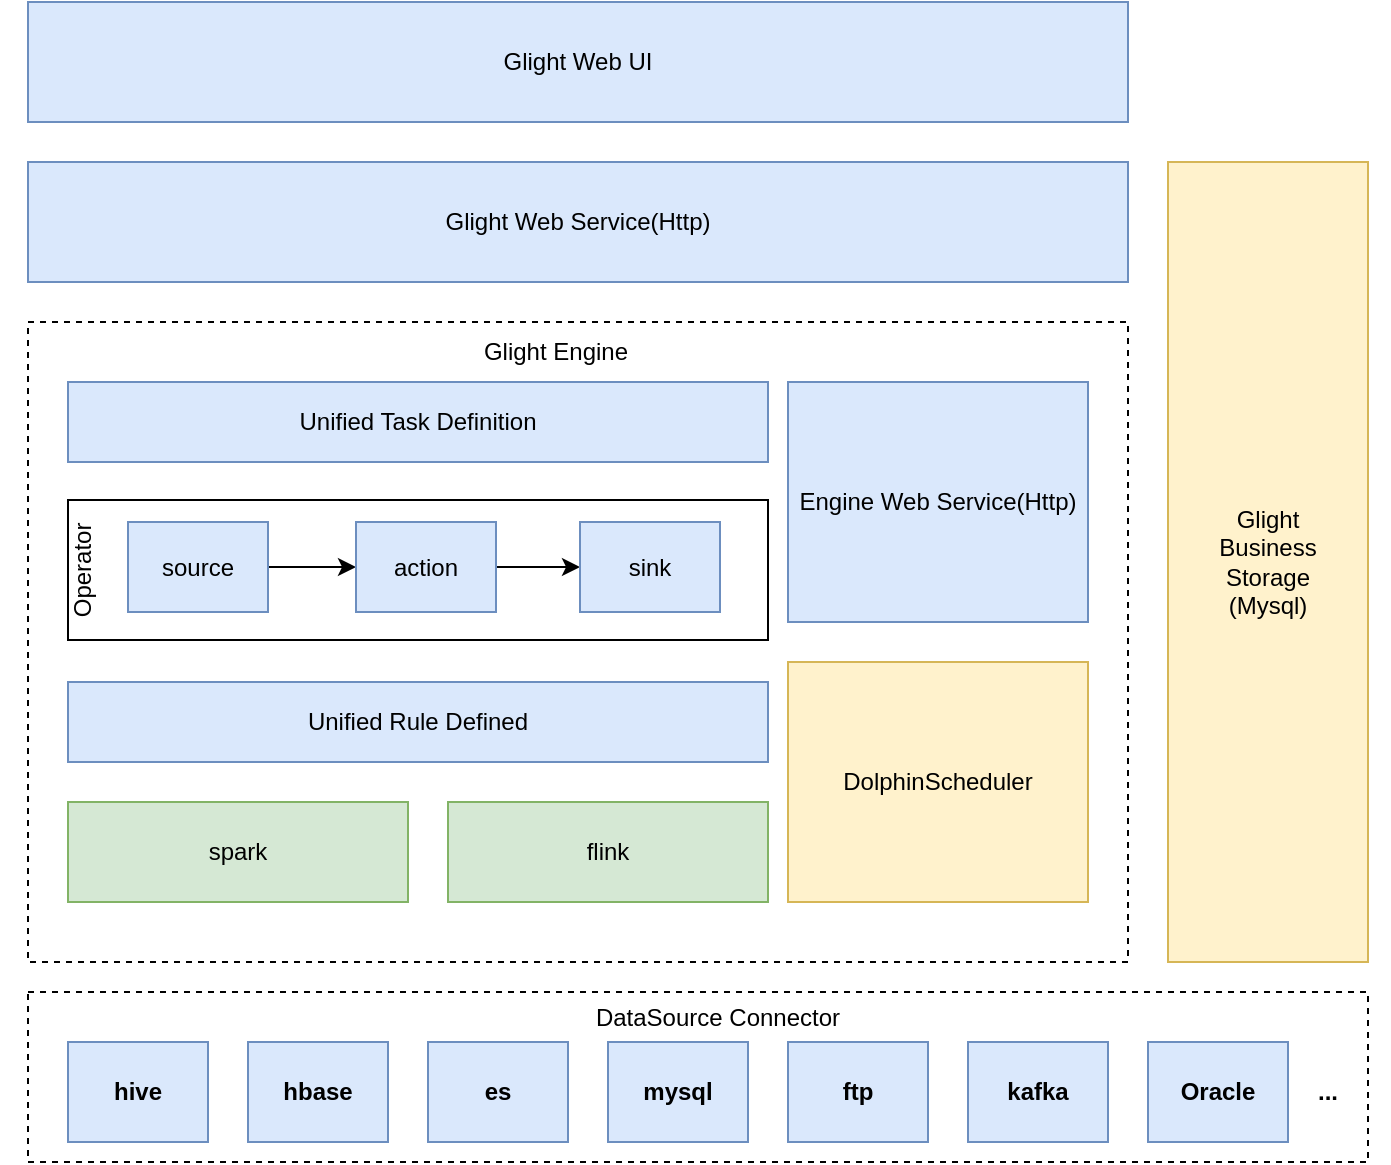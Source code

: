 <mxfile version="20.7.4" type="github">
  <diagram id="YVUoaGTMcWIvGlP6MnDf" name="第 1 页">
    <mxGraphModel dx="954" dy="559" grid="1" gridSize="10" guides="1" tooltips="1" connect="1" arrows="1" fold="1" page="1" pageScale="1" pageWidth="827" pageHeight="1169" math="0" shadow="0">
      <root>
        <mxCell id="0" />
        <mxCell id="1" parent="0" />
        <mxCell id="C4P6sSRYy0k-7sVb_2gp-1" value="" style="rounded=0;whiteSpace=wrap;html=1;dashed=1;" vertex="1" parent="1">
          <mxGeometry x="70" y="190" width="550" height="320" as="geometry" />
        </mxCell>
        <mxCell id="C4P6sSRYy0k-7sVb_2gp-2" value="Glight Web UI" style="rounded=0;whiteSpace=wrap;html=1;fillColor=#dae8fc;strokeColor=#6c8ebf;" vertex="1" parent="1">
          <mxGeometry x="70" y="30" width="550" height="60" as="geometry" />
        </mxCell>
        <mxCell id="C4P6sSRYy0k-7sVb_2gp-3" value="Glight Web Service(Http)" style="rounded=0;whiteSpace=wrap;html=1;fillColor=#dae8fc;strokeColor=#6c8ebf;" vertex="1" parent="1">
          <mxGeometry x="70" y="110" width="550" height="60" as="geometry" />
        </mxCell>
        <mxCell id="C4P6sSRYy0k-7sVb_2gp-4" value="Glight Engine" style="text;html=1;strokeColor=none;fillColor=none;align=center;verticalAlign=middle;whiteSpace=wrap;rounded=0;dashed=1;" vertex="1" parent="1">
          <mxGeometry x="254" y="190" width="160" height="30" as="geometry" />
        </mxCell>
        <mxCell id="C4P6sSRYy0k-7sVb_2gp-6" value="Glight&lt;br&gt;Business&lt;br&gt;Storage&lt;br&gt;(Mysql)" style="rounded=0;whiteSpace=wrap;html=1;fillColor=#fff2cc;strokeColor=#d6b656;" vertex="1" parent="1">
          <mxGeometry x="640" y="110" width="100" height="400" as="geometry" />
        </mxCell>
        <mxCell id="C4P6sSRYy0k-7sVb_2gp-7" value="Engine Web Service(Http)" style="rounded=0;whiteSpace=wrap;html=1;fillColor=#dae8fc;strokeColor=#6c8ebf;" vertex="1" parent="1">
          <mxGeometry x="450" y="220" width="150" height="120" as="geometry" />
        </mxCell>
        <mxCell id="C4P6sSRYy0k-7sVb_2gp-8" value="DolphinScheduler" style="rounded=0;whiteSpace=wrap;html=1;fillColor=#fff2cc;strokeColor=#d6b656;" vertex="1" parent="1">
          <mxGeometry x="450" y="360" width="150" height="120" as="geometry" />
        </mxCell>
        <mxCell id="C4P6sSRYy0k-7sVb_2gp-9" value="Unified Task Definition" style="rounded=0;whiteSpace=wrap;html=1;fillColor=#dae8fc;strokeColor=#6c8ebf;" vertex="1" parent="1">
          <mxGeometry x="90" y="220" width="350" height="40" as="geometry" />
        </mxCell>
        <mxCell id="C4P6sSRYy0k-7sVb_2gp-10" value="Unified Rule Defined" style="rounded=0;whiteSpace=wrap;html=1;fillColor=#dae8fc;strokeColor=#6c8ebf;" vertex="1" parent="1">
          <mxGeometry x="90" y="370" width="350" height="40" as="geometry" />
        </mxCell>
        <mxCell id="C4P6sSRYy0k-7sVb_2gp-11" value="" style="rounded=0;whiteSpace=wrap;html=1;" vertex="1" parent="1">
          <mxGeometry x="90" y="279" width="350" height="70" as="geometry" />
        </mxCell>
        <mxCell id="C4P6sSRYy0k-7sVb_2gp-12" value="Operator" style="text;html=1;strokeColor=none;fillColor=none;align=center;verticalAlign=middle;whiteSpace=wrap;rounded=0;fontFamily=Helvetica;rotation=-90;" vertex="1" parent="1">
          <mxGeometry x="90" y="273.35" width="14.94" height="81.3" as="geometry" />
        </mxCell>
        <mxCell id="C4P6sSRYy0k-7sVb_2gp-16" style="edgeStyle=orthogonalEdgeStyle;rounded=0;orthogonalLoop=1;jettySize=auto;html=1;fontFamily=Helvetica;" edge="1" parent="1" source="C4P6sSRYy0k-7sVb_2gp-13" target="C4P6sSRYy0k-7sVb_2gp-14">
          <mxGeometry relative="1" as="geometry" />
        </mxCell>
        <mxCell id="C4P6sSRYy0k-7sVb_2gp-13" value="source" style="rounded=0;whiteSpace=wrap;html=1;fontFamily=Helvetica;fillColor=#dae8fc;strokeColor=#6c8ebf;" vertex="1" parent="1">
          <mxGeometry x="120" y="290" width="70" height="45" as="geometry" />
        </mxCell>
        <mxCell id="C4P6sSRYy0k-7sVb_2gp-17" style="edgeStyle=orthogonalEdgeStyle;rounded=0;orthogonalLoop=1;jettySize=auto;html=1;entryX=0;entryY=0.5;entryDx=0;entryDy=0;fontFamily=Helvetica;" edge="1" parent="1" source="C4P6sSRYy0k-7sVb_2gp-14" target="C4P6sSRYy0k-7sVb_2gp-15">
          <mxGeometry relative="1" as="geometry" />
        </mxCell>
        <mxCell id="C4P6sSRYy0k-7sVb_2gp-14" value="action" style="rounded=0;whiteSpace=wrap;html=1;fontFamily=Helvetica;fillColor=#dae8fc;strokeColor=#6c8ebf;" vertex="1" parent="1">
          <mxGeometry x="234" y="290" width="70" height="45" as="geometry" />
        </mxCell>
        <mxCell id="C4P6sSRYy0k-7sVb_2gp-15" value="sink" style="rounded=0;whiteSpace=wrap;html=1;fontFamily=Helvetica;fillColor=#dae8fc;strokeColor=#6c8ebf;" vertex="1" parent="1">
          <mxGeometry x="346" y="290" width="70" height="45" as="geometry" />
        </mxCell>
        <mxCell id="C4P6sSRYy0k-7sVb_2gp-19" value="spark" style="rounded=0;whiteSpace=wrap;html=1;fontFamily=Helvetica;fillColor=#d5e8d4;strokeColor=#82b366;" vertex="1" parent="1">
          <mxGeometry x="90" y="430" width="170" height="50" as="geometry" />
        </mxCell>
        <mxCell id="C4P6sSRYy0k-7sVb_2gp-20" value="flink" style="rounded=0;whiteSpace=wrap;html=1;fontFamily=Helvetica;fillColor=#d5e8d4;strokeColor=#82b366;" vertex="1" parent="1">
          <mxGeometry x="280" y="430" width="160" height="50" as="geometry" />
        </mxCell>
        <mxCell id="C4P6sSRYy0k-7sVb_2gp-21" value="" style="rounded=0;whiteSpace=wrap;html=1;fontFamily=Helvetica;dashed=1;" vertex="1" parent="1">
          <mxGeometry x="70" y="525" width="670" height="85" as="geometry" />
        </mxCell>
        <mxCell id="C4P6sSRYy0k-7sVb_2gp-23" value="DataSource Connector" style="text;html=1;strokeColor=none;fillColor=none;align=center;verticalAlign=middle;whiteSpace=wrap;rounded=0;fontFamily=Helvetica;" vertex="1" parent="1">
          <mxGeometry x="330" y="525" width="170" height="25" as="geometry" />
        </mxCell>
        <mxCell id="C4P6sSRYy0k-7sVb_2gp-24" value="&lt;b&gt;hive&lt;/b&gt;" style="rounded=0;whiteSpace=wrap;html=1;fontFamily=Helvetica;fillColor=#dae8fc;strokeColor=#6c8ebf;" vertex="1" parent="1">
          <mxGeometry x="90" y="550" width="70" height="50" as="geometry" />
        </mxCell>
        <mxCell id="C4P6sSRYy0k-7sVb_2gp-25" value="&lt;b&gt;hbase&lt;/b&gt;" style="rounded=0;whiteSpace=wrap;html=1;fontFamily=Helvetica;fillColor=#dae8fc;strokeColor=#6c8ebf;" vertex="1" parent="1">
          <mxGeometry x="180" y="550" width="70" height="50" as="geometry" />
        </mxCell>
        <mxCell id="C4P6sSRYy0k-7sVb_2gp-27" value="&lt;b&gt;es&lt;/b&gt;" style="rounded=0;whiteSpace=wrap;html=1;fontFamily=Helvetica;fillColor=#dae8fc;strokeColor=#6c8ebf;" vertex="1" parent="1">
          <mxGeometry x="270" y="550" width="70" height="50" as="geometry" />
        </mxCell>
        <mxCell id="C4P6sSRYy0k-7sVb_2gp-28" value="&lt;b&gt;mysql&lt;/b&gt;" style="rounded=0;whiteSpace=wrap;html=1;fontFamily=Helvetica;fillColor=#dae8fc;strokeColor=#6c8ebf;" vertex="1" parent="1">
          <mxGeometry x="360" y="550" width="70" height="50" as="geometry" />
        </mxCell>
        <mxCell id="C4P6sSRYy0k-7sVb_2gp-29" value="&lt;b&gt;ftp&lt;/b&gt;" style="rounded=0;whiteSpace=wrap;html=1;fontFamily=Helvetica;fillColor=#dae8fc;strokeColor=#6c8ebf;" vertex="1" parent="1">
          <mxGeometry x="450" y="550" width="70" height="50" as="geometry" />
        </mxCell>
        <mxCell id="C4P6sSRYy0k-7sVb_2gp-30" value="&lt;b&gt;kafka&lt;/b&gt;" style="rounded=0;whiteSpace=wrap;html=1;fontFamily=Helvetica;fillColor=#dae8fc;strokeColor=#6c8ebf;" vertex="1" parent="1">
          <mxGeometry x="540" y="550" width="70" height="50" as="geometry" />
        </mxCell>
        <mxCell id="C4P6sSRYy0k-7sVb_2gp-31" value="&lt;b&gt;Oracle&lt;/b&gt;" style="rounded=0;whiteSpace=wrap;html=1;fontFamily=Helvetica;fillColor=#dae8fc;strokeColor=#6c8ebf;" vertex="1" parent="1">
          <mxGeometry x="630" y="550" width="70" height="50" as="geometry" />
        </mxCell>
        <mxCell id="C4P6sSRYy0k-7sVb_2gp-32" value="&lt;b&gt;...&lt;/b&gt;" style="text;html=1;strokeColor=none;fillColor=none;align=center;verticalAlign=middle;whiteSpace=wrap;rounded=0;fontFamily=Helvetica;" vertex="1" parent="1">
          <mxGeometry x="690" y="560" width="60" height="30" as="geometry" />
        </mxCell>
      </root>
    </mxGraphModel>
  </diagram>
</mxfile>
